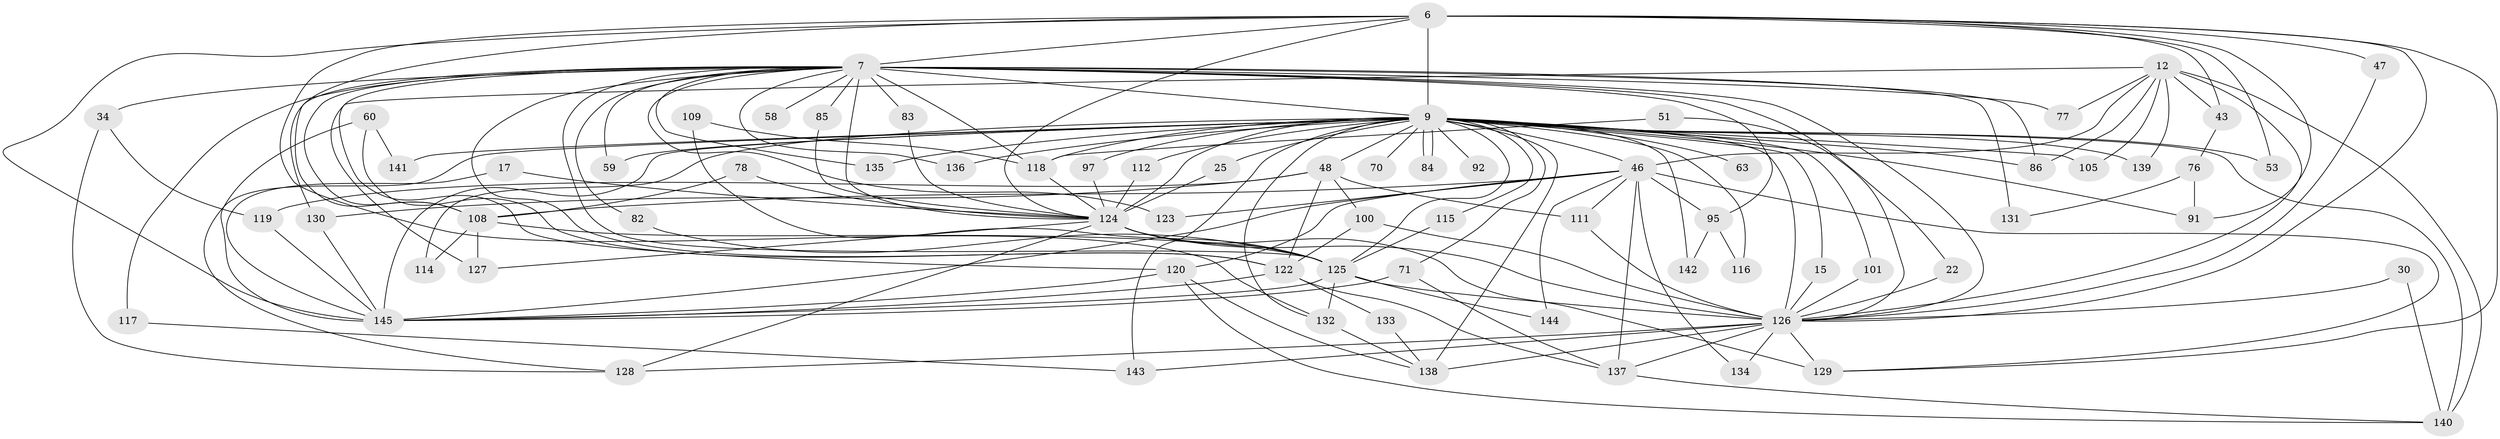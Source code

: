 // original degree distribution, {33: 0.006896551724137931, 21: 0.006896551724137931, 18: 0.013793103448275862, 26: 0.006896551724137931, 15: 0.006896551724137931, 16: 0.006896551724137931, 25: 0.006896551724137931, 36: 0.006896551724137931, 22: 0.006896551724137931, 3: 0.21379310344827587, 10: 0.006896551724137931, 5: 0.034482758620689655, 12: 0.006896551724137931, 2: 0.5172413793103449, 7: 0.027586206896551724, 6: 0.020689655172413793, 4: 0.09655172413793103, 8: 0.006896551724137931}
// Generated by graph-tools (version 1.1) at 2025/43/03/09/25 04:43:51]
// undirected, 72 vertices, 163 edges
graph export_dot {
graph [start="1"]
  node [color=gray90,style=filled];
  6 [super="+5"];
  7 [super="+4"];
  9 [super="+1"];
  12;
  15;
  17;
  22;
  25;
  30;
  34;
  43 [super="+31"];
  46 [super="+20"];
  47;
  48 [super="+24"];
  51;
  53 [super="+23"];
  58;
  59;
  60;
  63;
  70 [super="+11"];
  71 [super="+54"];
  76;
  77;
  78;
  82;
  83;
  84;
  85;
  86 [super="+80"];
  91 [super="+74"];
  92;
  95 [super="+33"];
  97;
  100 [super="+65"];
  101;
  105;
  108 [super="+42+35"];
  109;
  111 [super="+72"];
  112;
  114;
  115;
  116;
  117 [super="+19"];
  118 [super="+98"];
  119 [super="+99"];
  120 [super="+36+28"];
  122 [super="+79+121"];
  123;
  124 [super="+104+8"];
  125 [super="+94+110+113"];
  126 [super="+62+93"];
  127 [super="+41"];
  128 [super="+66+89"];
  129 [super="+106"];
  130 [super="+107"];
  131 [super="+88"];
  132 [super="+67"];
  133;
  134;
  135;
  136;
  137 [super="+102"];
  138 [super="+52+87"];
  139;
  140 [super="+29+44"];
  141 [super="+90"];
  142;
  143 [super="+103"];
  144;
  145 [super="+37"];
  6 -- 7 [weight=4];
  6 -- 9 [weight=4];
  6 -- 53;
  6 -- 145 [weight=2];
  6 -- 43 [weight=2];
  6 -- 47;
  6 -- 91 [weight=2];
  6 -- 108 [weight=2];
  6 -- 126 [weight=5];
  6 -- 124 [weight=4];
  6 -- 132;
  6 -- 129;
  7 -- 9 [weight=4];
  7 -- 34 [weight=2];
  7 -- 59;
  7 -- 77;
  7 -- 83;
  7 -- 120 [weight=2];
  7 -- 122 [weight=4];
  7 -- 126 [weight=6];
  7 -- 130;
  7 -- 131 [weight=2];
  7 -- 135;
  7 -- 136;
  7 -- 82;
  7 -- 85;
  7 -- 22;
  7 -- 58;
  7 -- 123;
  7 -- 124 [weight=5];
  7 -- 95;
  7 -- 117;
  7 -- 108;
  7 -- 118;
  7 -- 86;
  7 -- 125;
  9 -- 25;
  9 -- 48 [weight=2];
  9 -- 84;
  9 -- 84;
  9 -- 86;
  9 -- 91 [weight=2];
  9 -- 92 [weight=2];
  9 -- 112;
  9 -- 114;
  9 -- 115;
  9 -- 116;
  9 -- 132;
  9 -- 136;
  9 -- 139;
  9 -- 143 [weight=2];
  9 -- 135;
  9 -- 70 [weight=2];
  9 -- 15;
  9 -- 141 [weight=2];
  9 -- 142;
  9 -- 97;
  9 -- 71;
  9 -- 101;
  9 -- 105;
  9 -- 59;
  9 -- 63;
  9 -- 46;
  9 -- 140;
  9 -- 145 [weight=2];
  9 -- 118;
  9 -- 126 [weight=7];
  9 -- 125;
  9 -- 124 [weight=4];
  9 -- 53;
  9 -- 138 [weight=3];
  9 -- 128;
  12 -- 77;
  12 -- 105;
  12 -- 139;
  12 -- 43;
  12 -- 46;
  12 -- 140;
  12 -- 127;
  12 -- 86;
  12 -- 126 [weight=2];
  15 -- 126;
  17 -- 145;
  17 -- 124;
  22 -- 126;
  25 -- 124;
  30 -- 140;
  30 -- 126 [weight=2];
  34 -- 119;
  34 -- 128;
  43 -- 76;
  46 -- 144;
  46 -- 134;
  46 -- 111;
  46 -- 123;
  46 -- 95 [weight=2];
  46 -- 145;
  46 -- 108;
  46 -- 120;
  46 -- 137;
  46 -- 129;
  47 -- 126;
  48 -- 122;
  48 -- 100;
  48 -- 111;
  48 -- 119;
  48 -- 130;
  51 -- 118;
  51 -- 126;
  60 -- 141;
  60 -- 122;
  60 -- 145;
  71 -- 145 [weight=2];
  71 -- 137;
  76 -- 131;
  76 -- 91;
  78 -- 108;
  78 -- 124;
  82 -- 125;
  83 -- 124;
  85 -- 124;
  95 -- 116;
  95 -- 142;
  97 -- 124;
  100 -- 122;
  100 -- 126 [weight=2];
  101 -- 126;
  108 -- 114;
  108 -- 127;
  108 -- 125;
  109 -- 118;
  109 -- 125;
  111 -- 126;
  112 -- 124;
  115 -- 125;
  117 -- 143;
  118 -- 124 [weight=2];
  119 -- 145;
  120 -- 145;
  120 -- 140;
  120 -- 138 [weight=2];
  122 -- 133;
  122 -- 145;
  122 -- 137;
  124 -- 126 [weight=5];
  124 -- 129;
  124 -- 125 [weight=5];
  124 -- 127;
  124 -- 128;
  125 -- 126 [weight=3];
  125 -- 144;
  125 -- 145;
  125 -- 132;
  126 -- 128;
  126 -- 134;
  126 -- 143;
  126 -- 138;
  126 -- 137;
  126 -- 129;
  130 -- 145;
  132 -- 138;
  133 -- 138;
  137 -- 140;
}

